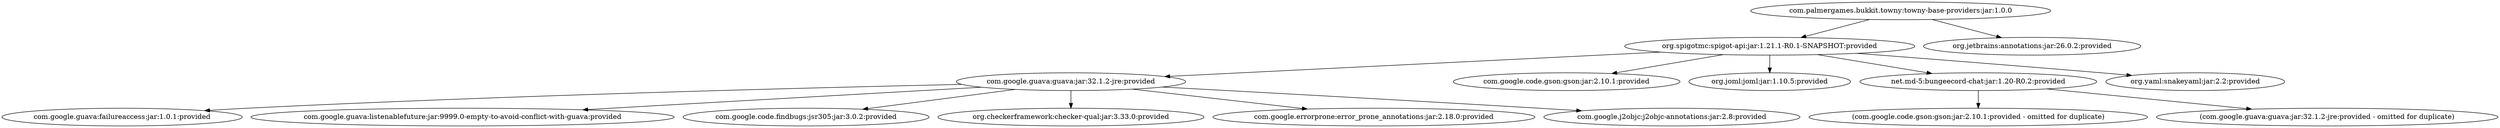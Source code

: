 digraph BaseProviders {
	"com.palmergames.bukkit.towny:towny-base-providers:jar:1.0.0" -> "org.spigotmc:spigot-api:jar:1.21.1-R0.1-SNAPSHOT:provided" ; 
	"com.palmergames.bukkit.towny:towny-base-providers:jar:1.0.0" -> "org.jetbrains:annotations:jar:26.0.2:provided" ; 
	"org.spigotmc:spigot-api:jar:1.21.1-R0.1-SNAPSHOT:provided" -> "com.google.guava:guava:jar:32.1.2-jre:provided" ; 
	"org.spigotmc:spigot-api:jar:1.21.1-R0.1-SNAPSHOT:provided" -> "com.google.code.gson:gson:jar:2.10.1:provided" ; 
	"org.spigotmc:spigot-api:jar:1.21.1-R0.1-SNAPSHOT:provided" -> "org.joml:joml:jar:1.10.5:provided" ; 
	"org.spigotmc:spigot-api:jar:1.21.1-R0.1-SNAPSHOT:provided" -> "net.md-5:bungeecord-chat:jar:1.20-R0.2:provided" ; 
	"org.spigotmc:spigot-api:jar:1.21.1-R0.1-SNAPSHOT:provided" -> "org.yaml:snakeyaml:jar:2.2:provided" ; 
	"com.google.guava:guava:jar:32.1.2-jre:provided" -> "com.google.guava:failureaccess:jar:1.0.1:provided" ; 
	"com.google.guava:guava:jar:32.1.2-jre:provided" -> "com.google.guava:listenablefuture:jar:9999.0-empty-to-avoid-conflict-with-guava:provided" ; 
	"com.google.guava:guava:jar:32.1.2-jre:provided" -> "com.google.code.findbugs:jsr305:jar:3.0.2:provided" ; 
	"com.google.guava:guava:jar:32.1.2-jre:provided" -> "org.checkerframework:checker-qual:jar:3.33.0:provided" ; 
	"com.google.guava:guava:jar:32.1.2-jre:provided" -> "com.google.errorprone:error_prone_annotations:jar:2.18.0:provided" ; 
	"com.google.guava:guava:jar:32.1.2-jre:provided" -> "com.google.j2objc:j2objc-annotations:jar:2.8:provided" ; 
	"net.md-5:bungeecord-chat:jar:1.20-R0.2:provided" -> "(com.google.code.gson:gson:jar:2.10.1:provided - omitted for duplicate)" ; 
	"net.md-5:bungeecord-chat:jar:1.20-R0.2:provided" -> "(com.google.guava:guava:jar:32.1.2-jre:provided - omitted for duplicate)" ; 
}
digraph FoliaProvider {
	"com.palmergames.bukkit.towny:towny-folia-provider:jar:1.0.0" -> "dev.folia:folia-api:jar:1.20.1-R0.1-SNAPSHOT:provided" ; 
	"com.palmergames.bukkit.towny:towny-folia-provider:jar:1.0.0" -> "com.palmergames.bukkit.towny:towny-base-providers:jar:1.0.0:compile" ; 
	"dev.folia:folia-api:jar:1.20.1-R0.1-SNAPSHOT:provided" -> "com.google.guava:guava:jar:31.1-jre:provided" ; 
	"dev.folia:folia-api:jar:1.20.1-R0.1-SNAPSHOT:provided" -> "com.google.code.gson:gson:jar:2.10:provided" ; 
	"dev.folia:folia-api:jar:1.20.1-R0.1-SNAPSHOT:provided" -> "net.md-5:bungeecord-chat:jar:1.20-R0.1-deprecated+build.14:provided" ; 
	"dev.folia:folia-api:jar:1.20.1-R0.1-SNAPSHOT:provided" -> "org.yaml:snakeyaml:jar:2.0:provided" ; 
	"dev.folia:folia-api:jar:1.20.1-R0.1-SNAPSHOT:provided" -> "org.joml:joml:jar:1.10.5:provided" ; 
	"dev.folia:folia-api:jar:1.20.1-R0.1-SNAPSHOT:provided" -> "com.googlecode.json-simple:json-simple:jar:1.1.1:provided" ; 
	"dev.folia:folia-api:jar:1.20.1-R0.1-SNAPSHOT:provided" -> "it.unimi.dsi:fastutil:jar:8.5.6:provided" ; 
	"dev.folia:folia-api:jar:1.20.1-R0.1-SNAPSHOT:provided" -> "org.apache.logging.log4j:log4j-api:jar:2.17.1:provided" ; 
	"dev.folia:folia-api:jar:1.20.1-R0.1-SNAPSHOT:provided" -> "org.slf4j:slf4j-api:jar:1.8.0-beta4:provided" ; 
	"dev.folia:folia-api:jar:1.20.1-R0.1-SNAPSHOT:provided" -> "org.apache.maven:maven-resolver-provider:jar:3.8.5:provided" ; 
	"dev.folia:folia-api:jar:1.20.1-R0.1-SNAPSHOT:provided" -> "net.kyori:adventure-api:jar:4.14.0:provided" ; 
	"dev.folia:folia-api:jar:1.20.1-R0.1-SNAPSHOT:provided" -> "net.kyori:adventure-text-minimessage:jar:4.14.0:provided" ; 
	"dev.folia:folia-api:jar:1.20.1-R0.1-SNAPSHOT:provided" -> "net.kyori:adventure-text-serializer-gson:jar:4.14.0:provided" ; 
	"dev.folia:folia-api:jar:1.20.1-R0.1-SNAPSHOT:provided" -> "net.kyori:adventure-text-serializer-legacy:jar:4.14.0:provided" ; 
	"dev.folia:folia-api:jar:1.20.1-R0.1-SNAPSHOT:provided" -> "net.kyori:adventure-text-serializer-plain:jar:4.14.0:provided" ; 
	"dev.folia:folia-api:jar:1.20.1-R0.1-SNAPSHOT:provided" -> "net.kyori:adventure-text-logger-slf4j:jar:4.14.0:provided" ; 
	"dev.folia:folia-api:jar:1.20.1-R0.1-SNAPSHOT:provided" -> "org.checkerframework:checker-qual:jar:3.21.0:provided" ; 
	"dev.folia:folia-api:jar:1.20.1-R0.1-SNAPSHOT:provided" -> "org.ow2.asm:asm:jar:9.4:provided" ; 
	"dev.folia:folia-api:jar:1.20.1-R0.1-SNAPSHOT:provided" -> "org.ow2.asm:asm-commons:jar:9.4:provided" ; 
	"com.google.guava:guava:jar:31.1-jre:provided" -> "com.google.guava:failureaccess:jar:1.0.1:provided" ; 
	"com.google.guava:guava:jar:31.1-jre:provided" -> "com.google.guava:listenablefuture:jar:9999.0-empty-to-avoid-conflict-with-guava:provided" ; 
	"com.google.guava:guava:jar:31.1-jre:provided" -> "com.google.code.findbugs:jsr305:jar:3.0.2:provided" ; 
	"com.google.guava:guava:jar:31.1-jre:provided" -> "(org.checkerframework:checker-qual:jar:3.12.0:provided - omitted for conflict with 3.21.0)" ; 
	"com.google.guava:guava:jar:31.1-jre:provided" -> "com.google.errorprone:error_prone_annotations:jar:2.11.0:provided" ; 
	"com.google.guava:guava:jar:31.1-jre:provided" -> "com.google.j2objc:j2objc-annotations:jar:1.3:provided" ; 
	"net.md-5:bungeecord-chat:jar:1.20-R0.1-deprecated+build.14:provided" -> "(com.google.code.gson:gson:jar:2.8.8:provided - omitted for conflict with 2.10)" ; 
	"net.md-5:bungeecord-chat:jar:1.20-R0.1-deprecated+build.14:provided" -> "(com.google.guava:guava:jar:21.0:provided - omitted for conflict with 31.1-jre)" ; 
	"org.apache.maven:maven-resolver-provider:jar:3.8.5:provided" -> "org.apache.maven:maven-model:jar:3.8.5:provided" ; 
	"org.apache.maven:maven-resolver-provider:jar:3.8.5:provided" -> "org.apache.maven:maven-model-builder:jar:3.8.5:provided" ; 
	"org.apache.maven:maven-resolver-provider:jar:3.8.5:provided" -> "org.apache.maven:maven-repository-metadata:jar:3.8.5:provided" ; 
	"org.apache.maven:maven-resolver-provider:jar:3.8.5:provided" -> "org.apache.maven.resolver:maven-resolver-api:jar:1.6.3:provided" ; 
	"org.apache.maven:maven-resolver-provider:jar:3.8.5:provided" -> "org.apache.maven.resolver:maven-resolver-spi:jar:1.6.3:provided" ; 
	"org.apache.maven:maven-resolver-provider:jar:3.8.5:provided" -> "org.apache.maven.resolver:maven-resolver-util:jar:1.6.3:provided" ; 
	"org.apache.maven:maven-resolver-provider:jar:3.8.5:provided" -> "org.apache.maven.resolver:maven-resolver-impl:jar:1.6.3:provided" ; 
	"org.apache.maven:maven-resolver-provider:jar:3.8.5:provided" -> "org.codehaus.plexus:plexus-utils:jar:3.3.0:provided" ; 
	"org.apache.maven:maven-resolver-provider:jar:3.8.5:provided" -> "javax.inject:javax.inject:jar:1:provided" ; 
	"org.apache.maven:maven-model:jar:3.8.5:provided" -> "(org.codehaus.plexus:plexus-utils:jar:3.3.0:provided - omitted for duplicate)" ; 
	"org.apache.maven:maven-model-builder:jar:3.8.5:provided" -> "(org.codehaus.plexus:plexus-utils:jar:3.3.0:provided - omitted for duplicate)" ; 
	"org.apache.maven:maven-model-builder:jar:3.8.5:provided" -> "org.codehaus.plexus:plexus-interpolation:jar:1.26:provided" ; 
	"org.apache.maven:maven-model-builder:jar:3.8.5:provided" -> "(javax.inject:javax.inject:jar:1:provided - omitted for duplicate)" ; 
	"org.apache.maven:maven-model-builder:jar:3.8.5:provided" -> "(org.apache.maven:maven-model:jar:3.8.5:provided - omitted for duplicate)" ; 
	"org.apache.maven:maven-model-builder:jar:3.8.5:provided" -> "org.apache.maven:maven-artifact:jar:3.8.5:provided" ; 
	"org.apache.maven:maven-model-builder:jar:3.8.5:provided" -> "org.apache.maven:maven-builder-support:jar:3.8.5:provided" ; 
	"org.apache.maven:maven-model-builder:jar:3.8.5:provided" -> "org.eclipse.sisu:org.eclipse.sisu.inject:jar:0.3.5:provided" ; 
	"org.apache.maven:maven-artifact:jar:3.8.5:provided" -> "(org.codehaus.plexus:plexus-utils:jar:3.3.0:provided - omitted for duplicate)" ; 
	"org.apache.maven:maven-artifact:jar:3.8.5:provided" -> "(org.apache.commons:commons-lang3:jar:3.8.1:provided - omitted for duplicate)" ; 
	"org.apache.maven:maven-repository-metadata:jar:3.8.5:provided" -> "(org.codehaus.plexus:plexus-utils:jar:3.3.0:provided - omitted for duplicate)" ; 
	"org.apache.maven.resolver:maven-resolver-spi:jar:1.6.3:provided" -> "(org.apache.maven.resolver:maven-resolver-api:jar:1.6.3:provided - omitted for duplicate)" ; 
	"org.apache.maven.resolver:maven-resolver-util:jar:1.6.3:provided" -> "(org.apache.maven.resolver:maven-resolver-api:jar:1.6.3:provided - omitted for duplicate)" ; 
	"org.apache.maven.resolver:maven-resolver-impl:jar:1.6.3:provided" -> "(org.apache.maven.resolver:maven-resolver-api:jar:1.6.3:provided - omitted for duplicate)" ; 
	"org.apache.maven.resolver:maven-resolver-impl:jar:1.6.3:provided" -> "(org.apache.maven.resolver:maven-resolver-spi:jar:1.6.3:provided - omitted for duplicate)" ; 
	"org.apache.maven.resolver:maven-resolver-impl:jar:1.6.3:provided" -> "(org.apache.maven.resolver:maven-resolver-util:jar:1.6.3:provided - omitted for duplicate)" ; 
	"org.apache.maven.resolver:maven-resolver-impl:jar:1.6.3:provided" -> "org.apache.commons:commons-lang3:jar:3.8.1:provided" ; 
	"org.apache.maven.resolver:maven-resolver-impl:jar:1.6.3:provided" -> "(org.slf4j:slf4j-api:jar:1.7.30:provided - omitted for conflict with 1.8.0-beta4)" ; 
	"net.kyori:adventure-api:jar:4.14.0:provided" -> "net.kyori:adventure-key:jar:4.14.0:provided" ; 
	"net.kyori:adventure-api:jar:4.14.0:provided" -> "net.kyori:examination-api:jar:1.3.0:provided" ; 
	"net.kyori:adventure-api:jar:4.14.0:provided" -> "net.kyori:examination-string:jar:1.3.0:provided" ; 
	"net.kyori:adventure-api:jar:4.14.0:provided" -> "org.jetbrains:annotations:jar:26.0.2:provided (version managed from 24.0.1; scope managed from compile)" ; 
	"net.kyori:adventure-key:jar:4.14.0:provided" -> "(net.kyori:examination-api:jar:1.3.0:provided - omitted for duplicate)" ; 
	"net.kyori:adventure-key:jar:4.14.0:provided" -> "(net.kyori:examination-string:jar:1.3.0:provided - omitted for duplicate)" ; 
	"net.kyori:adventure-key:jar:4.14.0:provided" -> "(org.jetbrains:annotations:jar:26.0.2:provided - version managed from 24.0.1; scope managed from compile; omitted for duplicate)" ; 
	"net.kyori:examination-api:jar:1.3.0:provided" -> "(org.jetbrains:annotations:jar:26.0.2:provided - version managed from 22.0.0; scope managed from compile; omitted for duplicate)" ; 
	"net.kyori:examination-string:jar:1.3.0:provided" -> "(net.kyori:examination-api:jar:1.3.0:provided - omitted for duplicate)" ; 
	"net.kyori:adventure-text-minimessage:jar:4.14.0:provided" -> "(net.kyori:adventure-api:jar:4.14.0:provided - omitted for duplicate)" ; 
	"net.kyori:adventure-text-serializer-gson:jar:4.14.0:provided" -> "net.kyori:adventure-text-serializer-json:jar:4.14.0:provided" ; 
	"net.kyori:adventure-text-serializer-gson:jar:4.14.0:provided" -> "(com.google.code.gson:gson:jar:2.8.0:provided - omitted for conflict with 2.10)" ; 
	"net.kyori:adventure-text-serializer-json:jar:4.14.0:provided" -> "(net.kyori:adventure-api:jar:4.14.0:provided - omitted for duplicate)" ; 
	"net.kyori:adventure-text-serializer-legacy:jar:4.14.0:provided" -> "(net.kyori:adventure-api:jar:4.14.0:provided - omitted for duplicate)" ; 
	"net.kyori:adventure-text-serializer-plain:jar:4.14.0:provided" -> "(net.kyori:adventure-api:jar:4.14.0:provided - omitted for duplicate)" ; 
	"net.kyori:adventure-text-logger-slf4j:jar:4.14.0:provided" -> "(net.kyori:adventure-api:jar:4.14.0:provided - omitted for duplicate)" ; 
	"net.kyori:adventure-text-logger-slf4j:jar:4.14.0:provided" -> "(org.slf4j:slf4j-api:jar:1.7.36:provided - omitted for conflict with 1.8.0-beta4)" ; 
	"org.ow2.asm:asm-commons:jar:9.4:provided" -> "(org.ow2.asm:asm:jar:9.4:provided - omitted for duplicate)" ; 
	"org.ow2.asm:asm-commons:jar:9.4:provided" -> "org.ow2.asm:asm-tree:jar:9.4:provided" ; 
	"org.ow2.asm:asm-tree:jar:9.4:provided" -> "(org.ow2.asm:asm:jar:9.4:provided - omitted for duplicate)" ; 
}
digraph PaperProvider {
	"com.palmergames.bukkit.towny:towny-paper-provider:jar:1.0.0" -> "io.papermc.paper:paper-api:jar:1.21.1-R0.1-SNAPSHOT:provided" ; 
	"com.palmergames.bukkit.towny:towny-paper-provider:jar:1.0.0" -> "com.palmergames.bukkit.towny:towny-folia-provider:jar:1.0.0:compile" ; 
	"io.papermc.paper:paper-api:jar:1.21.1-R0.1-SNAPSHOT:provided" -> "com.mojang:brigadier:jar:1.2.9:provided" ; 
	"io.papermc.paper:paper-api:jar:1.21.1-R0.1-SNAPSHOT:provided" -> "com.google.guava:guava:jar:32.1.2-jre:provided" ; 
	"io.papermc.paper:paper-api:jar:1.21.1-R0.1-SNAPSHOT:provided" -> "com.google.code.gson:gson:jar:2.10.1:provided" ; 
	"io.papermc.paper:paper-api:jar:1.21.1-R0.1-SNAPSHOT:provided" -> "net.md-5:bungeecord-chat:jar:1.20-R0.2-deprecated+build.18:provided" ; 
	"io.papermc.paper:paper-api:jar:1.21.1-R0.1-SNAPSHOT:provided" -> "org.yaml:snakeyaml:jar:2.2:provided" ; 
	"io.papermc.paper:paper-api:jar:1.21.1-R0.1-SNAPSHOT:provided" -> "org.joml:joml:jar:1.10.5:provided" ; 
	"io.papermc.paper:paper-api:jar:1.21.1-R0.1-SNAPSHOT:provided" -> "com.googlecode.json-simple:json-simple:jar:1.1.1:provided" ; 
	"io.papermc.paper:paper-api:jar:1.21.1-R0.1-SNAPSHOT:provided" -> "it.unimi.dsi:fastutil:jar:8.5.6:provided" ; 
	"io.papermc.paper:paper-api:jar:1.21.1-R0.1-SNAPSHOT:provided" -> "org.apache.logging.log4j:log4j-api:jar:2.17.1:provided" ; 
	"io.papermc.paper:paper-api:jar:1.21.1-R0.1-SNAPSHOT:provided" -> "org.slf4j:slf4j-api:jar:2.0.9:provided" ; 
	"io.papermc.paper:paper-api:jar:1.21.1-R0.1-SNAPSHOT:provided" -> "org.apache.maven:maven-resolver-provider:jar:3.9.6:provided" ; 
	"io.papermc.paper:paper-api:jar:1.21.1-R0.1-SNAPSHOT:provided" -> "org.jspecify:jspecify:jar:1.0.0:provided" ; 
	"io.papermc.paper:paper-api:jar:1.21.1-R0.1-SNAPSHOT:provided" -> "net.kyori:adventure-api:jar:4.17.0:provided" ; 
	"io.papermc.paper:paper-api:jar:1.21.1-R0.1-SNAPSHOT:provided" -> "net.kyori:adventure-text-minimessage:jar:4.17.0:provided" ; 
	"io.papermc.paper:paper-api:jar:1.21.1-R0.1-SNAPSHOT:provided" -> "net.kyori:adventure-text-serializer-gson:jar:4.17.0:provided" ; 
	"io.papermc.paper:paper-api:jar:1.21.1-R0.1-SNAPSHOT:provided" -> "net.kyori:adventure-text-serializer-legacy:jar:4.17.0:provided" ; 
	"io.papermc.paper:paper-api:jar:1.21.1-R0.1-SNAPSHOT:provided" -> "net.kyori:adventure-text-serializer-plain:jar:4.17.0:provided" ; 
	"io.papermc.paper:paper-api:jar:1.21.1-R0.1-SNAPSHOT:provided" -> "net.kyori:adventure-text-logger-slf4j:jar:4.17.0:provided" ; 
	"io.papermc.paper:paper-api:jar:1.21.1-R0.1-SNAPSHOT:provided" -> "org.checkerframework:checker-qual:jar:3.33.0:provided" ; 
	"io.papermc.paper:paper-api:jar:1.21.1-R0.1-SNAPSHOT:provided" -> "org.ow2.asm:asm:jar:9.7.1:provided" ; 
	"io.papermc.paper:paper-api:jar:1.21.1-R0.1-SNAPSHOT:provided" -> "org.ow2.asm:asm-commons:jar:9.7.1:provided" ; 
	"com.google.guava:guava:jar:32.1.2-jre:provided" -> "com.google.guava:failureaccess:jar:1.0.1:provided" ; 
	"com.google.guava:guava:jar:32.1.2-jre:provided" -> "com.google.guava:listenablefuture:jar:9999.0-empty-to-avoid-conflict-with-guava:provided" ; 
	"com.google.guava:guava:jar:32.1.2-jre:provided" -> "com.google.code.findbugs:jsr305:jar:3.0.2:provided" ; 
	"com.google.guava:guava:jar:32.1.2-jre:provided" -> "(org.checkerframework:checker-qual:jar:3.33.0:provided - omitted for duplicate)" ; 
	"com.google.guava:guava:jar:32.1.2-jre:provided" -> "com.google.errorprone:error_prone_annotations:jar:2.18.0:provided" ; 
	"com.google.guava:guava:jar:32.1.2-jre:provided" -> "com.google.j2objc:j2objc-annotations:jar:2.8:provided" ; 
	"net.md-5:bungeecord-chat:jar:1.20-R0.2-deprecated+build.18:provided" -> "(com.google.code.gson:gson:jar:2.8.8:provided - omitted for conflict with 2.10.1)" ; 
	"org.apache.maven:maven-resolver-provider:jar:3.9.6:provided" -> "org.apache.maven:maven-model:jar:3.9.6:provided" ; 
	"org.apache.maven:maven-resolver-provider:jar:3.9.6:provided" -> "org.apache.maven:maven-model-builder:jar:3.9.6:provided" ; 
	"org.apache.maven:maven-resolver-provider:jar:3.9.6:provided" -> "org.apache.maven:maven-repository-metadata:jar:3.9.6:provided" ; 
	"org.apache.maven:maven-resolver-provider:jar:3.9.6:provided" -> "org.apache.maven.resolver:maven-resolver-api:jar:1.9.18:provided" ; 
	"org.apache.maven:maven-resolver-provider:jar:3.9.6:provided" -> "org.apache.maven.resolver:maven-resolver-spi:jar:1.9.18:provided" ; 
	"org.apache.maven:maven-resolver-provider:jar:3.9.6:provided" -> "org.apache.maven.resolver:maven-resolver-util:jar:1.9.18:provided" ; 
	"org.apache.maven:maven-resolver-provider:jar:3.9.6:provided" -> "org.apache.maven.resolver:maven-resolver-impl:jar:1.9.18:provided" ; 
	"org.apache.maven:maven-resolver-provider:jar:3.9.6:provided" -> "org.codehaus.plexus:plexus-utils:jar:3.5.1:provided" ; 
	"org.apache.maven:maven-resolver-provider:jar:3.9.6:provided" -> "javax.inject:javax.inject:jar:1:provided" ; 
	"org.apache.maven:maven-model:jar:3.9.6:provided" -> "(org.codehaus.plexus:plexus-utils:jar:3.5.1:provided - omitted for duplicate)" ; 
	"org.apache.maven:maven-model-builder:jar:3.9.6:provided" -> "(org.codehaus.plexus:plexus-utils:jar:3.5.1:provided - omitted for duplicate)" ; 
	"org.apache.maven:maven-model-builder:jar:3.9.6:provided" -> "org.codehaus.plexus:plexus-interpolation:jar:1.26:provided" ; 
	"org.apache.maven:maven-model-builder:jar:3.9.6:provided" -> "(javax.inject:javax.inject:jar:1:provided - omitted for duplicate)" ; 
	"org.apache.maven:maven-model-builder:jar:3.9.6:provided" -> "(org.apache.maven:maven-model:jar:3.9.6:provided - omitted for duplicate)" ; 
	"org.apache.maven:maven-model-builder:jar:3.9.6:provided" -> "org.apache.maven:maven-artifact:jar:3.9.6:provided" ; 
	"org.apache.maven:maven-model-builder:jar:3.9.6:provided" -> "org.apache.maven:maven-builder-support:jar:3.9.6:provided" ; 
	"org.apache.maven:maven-model-builder:jar:3.9.6:provided" -> "org.eclipse.sisu:org.eclipse.sisu.inject:jar:0.9.0.M2:provided" ; 
	"org.apache.maven:maven-artifact:jar:3.9.6:provided" -> "(org.codehaus.plexus:plexus-utils:jar:3.5.1:provided - omitted for duplicate)" ; 
	"org.apache.maven:maven-artifact:jar:3.9.6:provided" -> "org.apache.commons:commons-lang3:jar:3.12.0:provided" ; 
	"org.apache.maven:maven-repository-metadata:jar:3.9.6:provided" -> "(org.codehaus.plexus:plexus-utils:jar:3.5.1:provided - omitted for duplicate)" ; 
	"org.apache.maven.resolver:maven-resolver-spi:jar:1.9.18:provided" -> "(org.apache.maven.resolver:maven-resolver-api:jar:1.9.18:provided - omitted for duplicate)" ; 
	"org.apache.maven.resolver:maven-resolver-util:jar:1.9.18:provided" -> "(org.apache.maven.resolver:maven-resolver-api:jar:1.9.18:provided - omitted for duplicate)" ; 
	"org.apache.maven.resolver:maven-resolver-impl:jar:1.9.18:provided" -> "(org.apache.maven.resolver:maven-resolver-api:jar:1.9.18:provided - omitted for duplicate)" ; 
	"org.apache.maven.resolver:maven-resolver-impl:jar:1.9.18:provided" -> "(org.apache.maven.resolver:maven-resolver-spi:jar:1.9.18:provided - omitted for duplicate)" ; 
	"org.apache.maven.resolver:maven-resolver-impl:jar:1.9.18:provided" -> "org.apache.maven.resolver:maven-resolver-named-locks:jar:1.9.18:provided" ; 
	"org.apache.maven.resolver:maven-resolver-impl:jar:1.9.18:provided" -> "(org.apache.maven.resolver:maven-resolver-util:jar:1.9.18:provided - omitted for duplicate)" ; 
	"org.apache.maven.resolver:maven-resolver-impl:jar:1.9.18:provided" -> "(org.slf4j:slf4j-api:jar:1.7.36:provided - omitted for conflict with 2.0.9)" ; 
	"org.apache.maven.resolver:maven-resolver-named-locks:jar:1.9.18:provided" -> "(org.slf4j:slf4j-api:jar:1.7.36:provided - omitted for conflict with 2.0.9)" ; 
	"net.kyori:adventure-api:jar:4.17.0:provided" -> "net.kyori:adventure-key:jar:4.17.0:provided" ; 
	"net.kyori:adventure-api:jar:4.17.0:provided" -> "net.kyori:examination-api:jar:1.3.0:provided" ; 
	"net.kyori:adventure-api:jar:4.17.0:provided" -> "net.kyori:examination-string:jar:1.3.0:provided" ; 
	"net.kyori:adventure-api:jar:4.17.0:provided" -> "org.jetbrains:annotations:jar:26.0.2:provided (version managed from 24.1.0; scope managed from compile)" ; 
	"net.kyori:adventure-key:jar:4.17.0:provided" -> "(net.kyori:examination-api:jar:1.3.0:provided - omitted for duplicate)" ; 
	"net.kyori:adventure-key:jar:4.17.0:provided" -> "(net.kyori:examination-string:jar:1.3.0:provided - omitted for duplicate)" ; 
	"net.kyori:adventure-key:jar:4.17.0:provided" -> "(org.jetbrains:annotations:jar:26.0.2:provided - version managed from 24.1.0; scope managed from compile; omitted for duplicate)" ; 
	"net.kyori:examination-api:jar:1.3.0:provided" -> "(org.jetbrains:annotations:jar:26.0.2:provided - version managed from 22.0.0; scope managed from compile; omitted for duplicate)" ; 
	"net.kyori:examination-string:jar:1.3.0:provided" -> "(net.kyori:examination-api:jar:1.3.0:provided - omitted for duplicate)" ; 
	"net.kyori:adventure-text-minimessage:jar:4.17.0:provided" -> "(net.kyori:adventure-api:jar:4.17.0:provided - omitted for duplicate)" ; 
	"net.kyori:adventure-text-serializer-gson:jar:4.17.0:provided" -> "net.kyori:adventure-text-serializer-json:jar:4.17.0:provided" ; 
	"net.kyori:adventure-text-serializer-gson:jar:4.17.0:provided" -> "(com.google.code.gson:gson:jar:2.8.0:provided - omitted for conflict with 2.10.1)" ; 
	"net.kyori:adventure-text-serializer-gson:jar:4.17.0:provided" -> "com.google.auto.service:auto-service-annotations:jar:1.1.1:provided" ; 
	"net.kyori:adventure-text-serializer-json:jar:4.17.0:provided" -> "(net.kyori:adventure-api:jar:4.17.0:provided - omitted for duplicate)" ; 
	"net.kyori:adventure-text-serializer-json:jar:4.17.0:provided" -> "net.kyori:option:jar:1.0.0:provided" ; 
	"net.kyori:option:jar:1.0.0:provided" -> "(org.jetbrains:annotations:jar:26.0.2:provided - version managed from 24.1.0; scope managed from compile; omitted for duplicate)" ; 
	"net.kyori:adventure-text-serializer-legacy:jar:4.17.0:provided" -> "(net.kyori:adventure-api:jar:4.17.0:provided - omitted for duplicate)" ; 
	"net.kyori:adventure-text-serializer-plain:jar:4.17.0:provided" -> "(net.kyori:adventure-api:jar:4.17.0:provided - omitted for duplicate)" ; 
	"net.kyori:adventure-text-logger-slf4j:jar:4.17.0:provided" -> "(net.kyori:adventure-api:jar:4.17.0:provided - omitted for duplicate)" ; 
	"net.kyori:adventure-text-logger-slf4j:jar:4.17.0:provided" -> "(org.slf4j:slf4j-api:jar:1.7.36:provided - omitted for conflict with 2.0.9)" ; 
	"org.ow2.asm:asm-commons:jar:9.7.1:provided" -> "(org.ow2.asm:asm:jar:9.7.1:provided - omitted for duplicate)" ; 
	"org.ow2.asm:asm-commons:jar:9.7.1:provided" -> "org.ow2.asm:asm-tree:jar:9.7.1:provided" ; 
	"org.ow2.asm:asm-tree:jar:9.7.1:provided" -> "(org.ow2.asm:asm:jar:9.7.1:provided - omitted for duplicate)" ; 
}
digraph Towny {
	"com.palmergames.bukkit.towny:towny:jar:0.101.1.13" -> "io.papermc.paper:paper-api:jar:1.21.1-R0.1-SNAPSHOT:test" ; 
	"com.palmergames.bukkit.towny:towny:jar:0.101.1.13" -> "org.spigotmc:spigot-api:jar:1.21.3-R0.1-SNAPSHOT:provided" ; 
	"com.palmergames.bukkit.towny:towny:jar:0.101.1.13" -> "io.papermc:paperlib:jar:1.0.8:compile" ; 
	"com.palmergames.bukkit.towny:towny:jar:0.101.1.13" -> "com.zaxxer:HikariCP:jar:6.2.1:compile" ; 
	"com.palmergames.bukkit.towny:towny:jar:0.101.1.13" -> "net.tnemc:Reserve:jar:0.1.5.4:provided" ; 
	"com.palmergames.bukkit.towny:towny:jar:0.101.1.13" -> "net.tnemc:TheNewChat:jar:1.5.1.0:provided" ; 
	"com.palmergames.bukkit.towny:towny:jar:0.101.1.13" -> "com.github.MilkBowl:VaultAPI:jar:1.7.1:provided" ; 
	"com.palmergames.bukkit.towny:towny:jar:0.101.1.13" -> "net.milkbowl.vault:VaultUnlockedAPI:jar:2.9:provided" ; 
	"com.palmergames.bukkit.towny:towny:jar:0.101.1.13" -> "com.github.ElgarL:groupmanager:jar:3.2:provided" ; 
	"com.palmergames.bukkit.towny:towny:jar:0.101.1.13" -> "org.apache.logging.log4j:log4j-core:jar:2.24.3:provided" ; 
	"com.palmergames.bukkit.towny:towny:jar:0.101.1.13" -> "me.clip:placeholderapi:jar:2.11.6:provided" ; 
	"com.palmergames.bukkit.towny:towny:jar:0.101.1.13" -> "org.apache.commons:commons-compress:jar:1.26.2:compile" ; 
	"com.palmergames.bukkit.towny:towny:jar:0.101.1.13" -> "org.jetbrains:annotations:jar:26.0.2:provided" ; 
	"com.palmergames.bukkit.towny:towny:jar:0.101.1.13" -> "net.kyori:adventure-platform-bukkit:jar:4.3.4:compile" ; 
	"com.palmergames.bukkit.towny:towny:jar:0.101.1.13" -> "net.kyori:adventure-text-serializer-plain:jar:4.19.0:compile" ; 
	"com.palmergames.bukkit.towny:towny:jar:0.101.1.13" -> "net.kyori:adventure-text-minimessage:jar:4.19.0:compile" ; 
	"com.palmergames.bukkit.towny:towny:jar:0.101.1.13" -> "org.bstats:bstats-bukkit:jar:3.1.0:compile" ; 
	"com.palmergames.bukkit.towny:towny:jar:0.101.1.13" -> "net.luckperms:api:jar:5.4:provided" ; 
	"com.palmergames.bukkit.towny:towny:jar:0.101.1.13" -> "solar.squares:pixel-width-core:jar:1.1.0:compile" ; 
	"com.palmergames.bukkit.towny:towny:jar:0.101.1.13" -> "com.palmergames.bukkit.towny:towny-folia-provider:jar:1.0.0:compile" ; 
	"com.palmergames.bukkit.towny:towny:jar:0.101.1.13" -> "com.palmergames.bukkit.towny:towny-paper-provider:jar:1.0.0:compile" ; 
	"com.palmergames.bukkit.towny:towny:jar:0.101.1.13" -> "com.palmergames.bukkit.towny:towny-base-providers:jar:1.0.0:compile" ; 
	"com.palmergames.bukkit.towny:towny:jar:0.101.1.13" -> "org.junit.jupiter:junit-jupiter:jar:5.11.4:test" ; 
	"com.palmergames.bukkit.towny:towny:jar:0.101.1.13" -> "org.junit.jupiter:junit-jupiter-api:jar:5.11.4:test (scope not updated to test)" ; 
	"com.palmergames.bukkit.towny:towny:jar:0.101.1.13" -> "net.coreprotect:coreprotect:jar:22.4:provided" ; 
	"com.palmergames.bukkit.towny:towny:jar:0.101.1.13" -> "com.github.seeseemelk:MockBukkit-v1.21:jar:3.133.2:test" ; 
	"io.papermc.paper:paper-api:jar:1.21.1-R0.1-SNAPSHOT:test" -> "com.mojang:brigadier:jar:1.2.9:test" ; 
	"io.papermc.paper:paper-api:jar:1.21.1-R0.1-SNAPSHOT:test" -> "com.google.guava:guava:jar:32.1.2-jre:provided" ; 
	"io.papermc.paper:paper-api:jar:1.21.1-R0.1-SNAPSHOT:test" -> "com.google.code.gson:gson:jar:2.10.1:provided" ; 
	"io.papermc.paper:paper-api:jar:1.21.1-R0.1-SNAPSHOT:test" -> "net.md-5:bungeecord-chat:jar:1.20-R0.2-deprecated+build.18:provided" ; 
	"io.papermc.paper:paper-api:jar:1.21.1-R0.1-SNAPSHOT:test" -> "org.yaml:snakeyaml:jar:2.2:provided" ; 
	"io.papermc.paper:paper-api:jar:1.21.1-R0.1-SNAPSHOT:test" -> "org.joml:joml:jar:1.10.5:provided" ; 
	"io.papermc.paper:paper-api:jar:1.21.1-R0.1-SNAPSHOT:test" -> "com.googlecode.json-simple:json-simple:jar:1.1.1:test" ; 
	"io.papermc.paper:paper-api:jar:1.21.1-R0.1-SNAPSHOT:test" -> "it.unimi.dsi:fastutil:jar:8.5.6:test" ; 
	"io.papermc.paper:paper-api:jar:1.21.1-R0.1-SNAPSHOT:test" -> "org.apache.logging.log4j:log4j-api:jar:2.17.1:provided" ; 
	"io.papermc.paper:paper-api:jar:1.21.1-R0.1-SNAPSHOT:test" -> "org.slf4j:slf4j-api:jar:2.0.9:compile" ; 
	"io.papermc.paper:paper-api:jar:1.21.1-R0.1-SNAPSHOT:test" -> "org.apache.maven:maven-resolver-provider:jar:3.9.6:test" ; 
	"io.papermc.paper:paper-api:jar:1.21.1-R0.1-SNAPSHOT:test" -> "org.jspecify:jspecify:jar:1.0.0:test" ; 
	"io.papermc.paper:paper-api:jar:1.21.1-R0.1-SNAPSHOT:test" -> "(net.kyori:adventure-text-minimessage:jar:4.17.0:test - omitted for conflict with 4.19.0)" ; 
	"io.papermc.paper:paper-api:jar:1.21.1-R0.1-SNAPSHOT:test" -> "(net.kyori:adventure-text-serializer-plain:jar:4.17.0:test - omitted for conflict with 4.19.0)" ; 
	"io.papermc.paper:paper-api:jar:1.21.1-R0.1-SNAPSHOT:test" -> "net.kyori:adventure-text-logger-slf4j:jar:4.17.0:test" ; 
	"io.papermc.paper:paper-api:jar:1.21.1-R0.1-SNAPSHOT:test" -> "org.checkerframework:checker-qual:jar:3.33.0:provided" ; 
	"io.papermc.paper:paper-api:jar:1.21.1-R0.1-SNAPSHOT:test" -> "org.ow2.asm:asm:jar:9.7.1:test" ; 
	"io.papermc.paper:paper-api:jar:1.21.1-R0.1-SNAPSHOT:test" -> "org.ow2.asm:asm-commons:jar:9.7.1:test" ; 
	"com.google.guava:guava:jar:32.1.2-jre:provided" -> "com.google.guava:failureaccess:jar:1.0.1:provided" ; 
	"com.google.guava:guava:jar:32.1.2-jre:provided" -> "com.google.guava:listenablefuture:jar:9999.0-empty-to-avoid-conflict-with-guava:provided" ; 
	"com.google.guava:guava:jar:32.1.2-jre:provided" -> "com.google.code.findbugs:jsr305:jar:3.0.2:provided" ; 
	"com.google.guava:guava:jar:32.1.2-jre:provided" -> "(org.checkerframework:checker-qual:jar:3.33.0:provided - omitted for duplicate)" ; 
	"com.google.guava:guava:jar:32.1.2-jre:provided" -> "com.google.errorprone:error_prone_annotations:jar:2.18.0:provided" ; 
	"com.google.guava:guava:jar:32.1.2-jre:provided" -> "com.google.j2objc:j2objc-annotations:jar:2.8:provided" ; 
	"net.md-5:bungeecord-chat:jar:1.20-R0.2-deprecated+build.18:provided" -> "(com.google.code.gson:gson:jar:2.8.8:provided - omitted for conflict with 2.10.1)" ; 
	"org.apache.maven:maven-resolver-provider:jar:3.9.6:test" -> "org.apache.maven:maven-model:jar:3.9.6:test" ; 
	"org.apache.maven:maven-resolver-provider:jar:3.9.6:test" -> "org.apache.maven:maven-model-builder:jar:3.9.6:test" ; 
	"org.apache.maven:maven-resolver-provider:jar:3.9.6:test" -> "org.apache.maven:maven-repository-metadata:jar:3.9.6:test" ; 
	"org.apache.maven:maven-resolver-provider:jar:3.9.6:test" -> "org.apache.maven.resolver:maven-resolver-api:jar:1.9.18:test" ; 
	"org.apache.maven:maven-resolver-provider:jar:3.9.6:test" -> "org.apache.maven.resolver:maven-resolver-spi:jar:1.9.18:test" ; 
	"org.apache.maven:maven-resolver-provider:jar:3.9.6:test" -> "org.apache.maven.resolver:maven-resolver-util:jar:1.9.18:test" ; 
	"org.apache.maven:maven-resolver-provider:jar:3.9.6:test" -> "org.apache.maven.resolver:maven-resolver-impl:jar:1.9.18:test" ; 
	"org.apache.maven:maven-resolver-provider:jar:3.9.6:test" -> "org.codehaus.plexus:plexus-utils:jar:3.5.1:test" ; 
	"org.apache.maven:maven-resolver-provider:jar:3.9.6:test" -> "javax.inject:javax.inject:jar:1:test" ; 
	"org.apache.maven:maven-model:jar:3.9.6:test" -> "(org.codehaus.plexus:plexus-utils:jar:3.5.1:test - omitted for duplicate)" ; 
	"org.apache.maven:maven-model-builder:jar:3.9.6:test" -> "(org.codehaus.plexus:plexus-utils:jar:3.5.1:test - omitted for duplicate)" ; 
	"org.apache.maven:maven-model-builder:jar:3.9.6:test" -> "org.codehaus.plexus:plexus-interpolation:jar:1.26:test" ; 
	"org.apache.maven:maven-model-builder:jar:3.9.6:test" -> "(javax.inject:javax.inject:jar:1:test - omitted for duplicate)" ; 
	"org.apache.maven:maven-model-builder:jar:3.9.6:test" -> "(org.apache.maven:maven-model:jar:3.9.6:test - omitted for duplicate)" ; 
	"org.apache.maven:maven-model-builder:jar:3.9.6:test" -> "org.apache.maven:maven-artifact:jar:3.9.6:test" ; 
	"org.apache.maven:maven-model-builder:jar:3.9.6:test" -> "org.apache.maven:maven-builder-support:jar:3.9.6:test" ; 
	"org.apache.maven:maven-model-builder:jar:3.9.6:test" -> "org.eclipse.sisu:org.eclipse.sisu.inject:jar:0.9.0.M2:test" ; 
	"org.apache.maven:maven-artifact:jar:3.9.6:test" -> "(org.codehaus.plexus:plexus-utils:jar:3.5.1:test - omitted for duplicate)" ; 
	"org.apache.maven:maven-artifact:jar:3.9.6:test" -> "(org.apache.commons:commons-lang3:jar:3.12.0:test - omitted for conflict with 3.14.0)" ; 
	"org.apache.maven:maven-repository-metadata:jar:3.9.6:test" -> "(org.codehaus.plexus:plexus-utils:jar:3.5.1:test - omitted for duplicate)" ; 
	"org.apache.maven.resolver:maven-resolver-spi:jar:1.9.18:test" -> "(org.apache.maven.resolver:maven-resolver-api:jar:1.9.18:test - omitted for duplicate)" ; 
	"org.apache.maven.resolver:maven-resolver-util:jar:1.9.18:test" -> "(org.apache.maven.resolver:maven-resolver-api:jar:1.9.18:test - omitted for duplicate)" ; 
	"org.apache.maven.resolver:maven-resolver-impl:jar:1.9.18:test" -> "(org.apache.maven.resolver:maven-resolver-api:jar:1.9.18:test - omitted for duplicate)" ; 
	"org.apache.maven.resolver:maven-resolver-impl:jar:1.9.18:test" -> "(org.apache.maven.resolver:maven-resolver-spi:jar:1.9.18:test - omitted for duplicate)" ; 
	"org.apache.maven.resolver:maven-resolver-impl:jar:1.9.18:test" -> "org.apache.maven.resolver:maven-resolver-named-locks:jar:1.9.18:test" ; 
	"org.apache.maven.resolver:maven-resolver-impl:jar:1.9.18:test" -> "(org.apache.maven.resolver:maven-resolver-util:jar:1.9.18:test - omitted for duplicate)" ; 
	"org.apache.maven.resolver:maven-resolver-impl:jar:1.9.18:test" -> "(org.slf4j:slf4j-api:jar:1.7.36:test - omitted for conflict with 2.0.9)" ; 
	"org.apache.maven.resolver:maven-resolver-named-locks:jar:1.9.18:test" -> "(org.slf4j:slf4j-api:jar:1.7.36:test - omitted for conflict with 2.0.9)" ; 
	"net.kyori:adventure-text-logger-slf4j:jar:4.17.0:test" -> "(org.slf4j:slf4j-api:jar:1.7.36:test - omitted for conflict with 2.0.9)" ; 
	"org.ow2.asm:asm-commons:jar:9.7.1:test" -> "(org.ow2.asm:asm:jar:9.7.1:test - omitted for duplicate)" ; 
	"org.ow2.asm:asm-commons:jar:9.7.1:test" -> "org.ow2.asm:asm-tree:jar:9.7.1:test" ; 
	"org.ow2.asm:asm-tree:jar:9.7.1:test" -> "(org.ow2.asm:asm:jar:9.7.1:test - omitted for duplicate)" ; 
	"org.spigotmc:spigot-api:jar:1.21.3-R0.1-SNAPSHOT:provided" -> "(com.google.guava:guava:jar:32.1.2-jre:provided - omitted for duplicate)" ; 
	"org.spigotmc:spigot-api:jar:1.21.3-R0.1-SNAPSHOT:provided" -> "(com.google.code.gson:gson:jar:2.10.1:provided - omitted for duplicate)" ; 
	"org.spigotmc:spigot-api:jar:1.21.3-R0.1-SNAPSHOT:provided" -> "(org.joml:joml:jar:1.10.5:provided - omitted for duplicate)" ; 
	"org.spigotmc:spigot-api:jar:1.21.3-R0.1-SNAPSHOT:provided" -> "(net.md-5:bungeecord-chat:jar:1.20-R0.2:provided - omitted for conflict with 1.20-R0.2-deprecated+build.18)" ; 
	"org.spigotmc:spigot-api:jar:1.21.3-R0.1-SNAPSHOT:provided" -> "(org.yaml:snakeyaml:jar:2.2:provided - omitted for duplicate)" ; 
	"com.zaxxer:HikariCP:jar:6.2.1:compile" -> "(org.slf4j:slf4j-api:jar:1.7.36:compile - omitted for conflict with 2.0.9)" ; 
	"net.milkbowl.vault:VaultUnlockedAPI:jar:2.9:provided" -> "(org.jetbrains:annotations:jar:26.0.2:provided - version managed from 24.0.0; scope managed from compile; omitted for duplicate)" ; 
	"org.apache.logging.log4j:log4j-core:jar:2.24.3:provided" -> "(org.apache.logging.log4j:log4j-api:jar:2.24.3:provided - omitted for conflict with 2.17.1)" ; 
	"me.clip:placeholderapi:jar:2.11.6:provided" -> "(org.jetbrains:annotations:jar:26.0.2:provided - version managed from 23.0.0; scope managed from compile; omitted for duplicate)" ; 
	"me.clip:placeholderapi:jar:2.11.6:provided" -> "(org.bstats:bstats-bukkit:jar:3.0.1:provided - omitted for conflict with 3.1.0)" ; 
	"me.clip:placeholderapi:jar:2.11.6:provided" -> "(net.kyori:adventure-platform-bukkit:jar:4.3.2:provided - omitted for conflict with 4.3.4)" ; 
	"org.apache.commons:commons-compress:jar:1.26.2:compile" -> "commons-codec:commons-codec:jar:1.17.0:compile" ; 
	"org.apache.commons:commons-compress:jar:1.26.2:compile" -> "commons-io:commons-io:jar:2.16.1:compile" ; 
	"org.apache.commons:commons-compress:jar:1.26.2:compile" -> "org.apache.commons:commons-lang3:jar:3.14.0:compile" ; 
	"net.kyori:adventure-platform-bukkit:jar:4.3.4:compile" -> "net.kyori:adventure-platform-api:jar:4.3.4:compile (scope not updated to compile)" ; 
	"net.kyori:adventure-platform-bukkit:jar:4.3.4:compile" -> "net.kyori:adventure-text-serializer-bungeecord:jar:4.3.4:compile (scope not updated to compile)" ; 
	"net.kyori:adventure-platform-bukkit:jar:4.3.4:compile" -> "net.kyori:adventure-text-serializer-legacy:jar:4.13.1:compile (scope not updated to compile)" ; 
	"net.kyori:adventure-platform-bukkit:jar:4.3.4:compile" -> "net.kyori:adventure-nbt:jar:4.13.1:compile (scope not updated to compile)" ; 
	"net.kyori:adventure-platform-bukkit:jar:4.3.4:compile" -> "net.kyori:adventure-text-serializer-gson:jar:4.13.1:compile (scope not updated to compile)" ; 
	"net.kyori:adventure-platform-bukkit:jar:4.3.4:compile" -> "net.kyori:adventure-text-serializer-gson-legacy-impl:jar:4.13.1:runtime" ; 
	"net.kyori:adventure-platform-bukkit:jar:4.3.4:compile" -> "net.kyori:adventure-platform-facet:jar:4.3.4:runtime (scope not updated to runtime)" ; 
	"net.kyori:adventure-platform-bukkit:jar:4.3.4:compile" -> "net.kyori:adventure-platform-viaversion:jar:4.3.4:runtime" ; 
	"net.kyori:adventure-platform-api:jar:4.3.4:compile (scope not updated to compile)" -> "(net.kyori:adventure-api:jar:4.13.1:compile - omitted for conflict with 4.19.0)" ; 
	"net.kyori:adventure-text-serializer-bungeecord:jar:4.3.4:compile (scope not updated to compile)" -> "(net.kyori:adventure-api:jar:4.13.1:compile - omitted for conflict with 4.19.0)" ; 
	"net.kyori:adventure-text-serializer-bungeecord:jar:4.3.4:compile (scope not updated to compile)" -> "(net.kyori:adventure-text-serializer-legacy:jar:4.13.1:runtime - omitted for duplicate)" ; 
	"net.kyori:adventure-text-serializer-bungeecord:jar:4.3.4:compile (scope not updated to compile)" -> "(net.kyori:adventure-text-serializer-gson:jar:4.13.1:runtime - omitted for duplicate)" ; 
	"net.kyori:adventure-text-serializer-legacy:jar:4.13.1:compile (scope not updated to compile)" -> "(net.kyori:adventure-api:jar:4.13.1:compile - omitted for conflict with 4.19.0)" ; 
	"net.kyori:adventure-nbt:jar:4.13.1:compile (scope not updated to compile)" -> "net.kyori:examination-api:jar:1.3.0:compile" ; 
	"net.kyori:adventure-nbt:jar:4.13.1:compile (scope not updated to compile)" -> "net.kyori:examination-string:jar:1.3.0:compile" ; 
	"net.kyori:adventure-nbt:jar:4.13.1:compile (scope not updated to compile)" -> "(org.jetbrains:annotations:jar:26.0.2:provided - version managed from 24.0.1; scope managed from compile; omitted for duplicate)" ; 
	"net.kyori:examination-api:jar:1.3.0:compile" -> "(org.jetbrains:annotations:jar:26.0.2:provided - version managed from 22.0.0; scope managed from compile; omitted for duplicate)" ; 
	"net.kyori:examination-string:jar:1.3.0:compile" -> "(net.kyori:examination-api:jar:1.3.0:compile - omitted for duplicate)" ; 
	"net.kyori:adventure-text-serializer-gson:jar:4.13.1:compile (scope not updated to compile)" -> "(net.kyori:adventure-api:jar:4.13.1:compile - omitted for conflict with 4.19.0)" ; 
	"net.kyori:adventure-text-serializer-gson-legacy-impl:jar:4.13.1:runtime" -> "(net.kyori:adventure-api:jar:4.13.1:runtime - omitted for conflict with 4.19.0)" ; 
	"net.kyori:adventure-text-serializer-gson-legacy-impl:jar:4.13.1:runtime" -> "(net.kyori:adventure-text-serializer-gson:jar:4.13.1:runtime - omitted for duplicate)" ; 
	"net.kyori:adventure-text-serializer-gson-legacy-impl:jar:4.13.1:runtime" -> "(net.kyori:adventure-nbt:jar:4.13.1:runtime - omitted for duplicate)" ; 
	"net.kyori:adventure-platform-facet:jar:4.3.4:runtime (scope not updated to runtime)" -> "(net.kyori:adventure-platform-api:jar:4.3.4:runtime - omitted for duplicate)" ; 
	"net.kyori:adventure-platform-facet:jar:4.3.4:runtime (scope not updated to runtime)" -> "(net.kyori:adventure-nbt:jar:4.13.1:runtime - omitted for duplicate)" ; 
	"net.kyori:adventure-platform-viaversion:jar:4.3.4:runtime" -> "(net.kyori:adventure-platform-facet:jar:4.3.4:runtime - omitted for duplicate)" ; 
	"net.kyori:adventure-platform-viaversion:jar:4.3.4:runtime" -> "(net.kyori:adventure-text-serializer-gson:jar:4.13.1:runtime - omitted for duplicate)" ; 
	"net.kyori:adventure-text-serializer-plain:jar:4.19.0:compile" -> "net.kyori:adventure-api:jar:4.19.0:compile (scope not updated to compile)" ; 
	"net.kyori:adventure-api:jar:4.19.0:compile (scope not updated to compile)" -> "net.kyori:adventure-key:jar:4.19.0:compile" ; 
	"net.kyori:adventure-api:jar:4.19.0:compile (scope not updated to compile)" -> "(net.kyori:examination-api:jar:1.3.0:compile - omitted for duplicate)" ; 
	"net.kyori:adventure-api:jar:4.19.0:compile (scope not updated to compile)" -> "(net.kyori:examination-string:jar:1.3.0:compile - omitted for duplicate)" ; 
	"net.kyori:adventure-api:jar:4.19.0:compile (scope not updated to compile)" -> "(org.jetbrains:annotations:jar:26.0.2:provided - version managed from 26.0.2; scope managed from compile; omitted for duplicate)" ; 
	"net.kyori:adventure-key:jar:4.19.0:compile" -> "(net.kyori:examination-api:jar:1.3.0:compile - omitted for duplicate)" ; 
	"net.kyori:adventure-key:jar:4.19.0:compile" -> "(net.kyori:examination-string:jar:1.3.0:compile - omitted for duplicate)" ; 
	"net.kyori:adventure-key:jar:4.19.0:compile" -> "(org.jetbrains:annotations:jar:26.0.2:provided - version managed from 26.0.2; scope managed from compile; omitted for duplicate)" ; 
	"net.kyori:adventure-text-minimessage:jar:4.19.0:compile" -> "(net.kyori:adventure-api:jar:4.19.0:compile - omitted for duplicate)" ; 
	"org.bstats:bstats-bukkit:jar:3.1.0:compile" -> "org.bstats:bstats-base:jar:3.1.0:compile" ; 
	"solar.squares:pixel-width-core:jar:1.1.0:compile" -> "(net.kyori:adventure-api:jar:4.9.3:runtime - omitted for conflict with 4.19.0)" ; 
	"solar.squares:pixel-width-core:jar:1.1.0:compile" -> "(org.jetbrains:annotations:jar:26.0.2:provided - version managed from 23.0.0; scope managed from runtime; omitted for duplicate)" ; 
	"org.junit.jupiter:junit-jupiter:jar:5.11.4:test" -> "(org.junit.jupiter:junit-jupiter-api:jar:5.11.4:test - omitted for duplicate)" ; 
	"org.junit.jupiter:junit-jupiter:jar:5.11.4:test" -> "org.junit.jupiter:junit-jupiter-params:jar:5.11.4:test" ; 
	"org.junit.jupiter:junit-jupiter:jar:5.11.4:test" -> "org.junit.jupiter:junit-jupiter-engine:jar:5.11.4:test" ; 
	"org.junit.jupiter:junit-jupiter-params:jar:5.11.4:test" -> "(org.junit.jupiter:junit-jupiter-api:jar:5.11.4:test - omitted for duplicate)" ; 
	"org.junit.jupiter:junit-jupiter-params:jar:5.11.4:test" -> "(org.apiguardian:apiguardian-api:jar:1.1.2:test - omitted for duplicate)" ; 
	"org.junit.jupiter:junit-jupiter-engine:jar:5.11.4:test" -> "org.junit.platform:junit-platform-engine:jar:1.11.4:test" ; 
	"org.junit.jupiter:junit-jupiter-engine:jar:5.11.4:test" -> "(org.junit.jupiter:junit-jupiter-api:jar:5.11.4:test - omitted for duplicate)" ; 
	"org.junit.jupiter:junit-jupiter-engine:jar:5.11.4:test" -> "(org.apiguardian:apiguardian-api:jar:1.1.2:test - omitted for duplicate)" ; 
	"org.junit.platform:junit-platform-engine:jar:1.11.4:test" -> "(org.opentest4j:opentest4j:jar:1.3.0:test - omitted for duplicate)" ; 
	"org.junit.platform:junit-platform-engine:jar:1.11.4:test" -> "(org.junit.platform:junit-platform-commons:jar:1.11.4:test - omitted for duplicate)" ; 
	"org.junit.platform:junit-platform-engine:jar:1.11.4:test" -> "(org.apiguardian:apiguardian-api:jar:1.1.2:test - omitted for duplicate)" ; 
	"org.junit.jupiter:junit-jupiter-api:jar:5.11.4:test (scope not updated to test)" -> "org.opentest4j:opentest4j:jar:1.3.0:test" ; 
	"org.junit.jupiter:junit-jupiter-api:jar:5.11.4:test (scope not updated to test)" -> "org.junit.platform:junit-platform-commons:jar:1.11.4:test" ; 
	"org.junit.jupiter:junit-jupiter-api:jar:5.11.4:test (scope not updated to test)" -> "org.apiguardian:apiguardian-api:jar:1.1.2:test" ; 
	"org.junit.platform:junit-platform-commons:jar:1.11.4:test" -> "(org.apiguardian:apiguardian-api:jar:1.1.2:test - omitted for duplicate)" ; 
	"com.github.seeseemelk:MockBukkit-v1.21:jar:3.133.2:test" -> "(io.papermc.paper:paper-api:jar:1.21.1-R0.1-SNAPSHOT:test - omitted for duplicate)" ; 
	"com.github.seeseemelk:MockBukkit-v1.21:jar:3.133.2:test" -> "(org.junit.jupiter:junit-jupiter:jar:5.11.2:test - omitted for conflict with 5.11.4)" ; 
	"com.github.seeseemelk:MockBukkit-v1.21:jar:3.133.2:test" -> "net.kyori:adventure-platform-bungeecord:jar:4.3.4:test" ; 
	"com.github.seeseemelk:MockBukkit-v1.21:jar:3.133.2:test" -> "(org.jetbrains:annotations:jar:26.0.2:provided - version managed from 26.0.0; scope managed from runtime; omitted for duplicate)" ; 
	"com.github.seeseemelk:MockBukkit-v1.21:jar:3.133.2:test" -> "net.bytebuddy:byte-buddy:jar:1.15.4:test" ; 
	"com.github.seeseemelk:MockBukkit-v1.21:jar:3.133.2:test" -> "(org.apache.maven:maven-resolver-provider:jar:3.8.5:test - omitted for conflict with 3.9.6)" ; 
	"com.github.seeseemelk:MockBukkit-v1.21:jar:3.133.2:test" -> "org.apache.maven.resolver:maven-resolver-connector-basic:jar:1.9.18:test" ; 
	"com.github.seeseemelk:MockBukkit-v1.21:jar:3.133.2:test" -> "org.apache.maven.resolver:maven-resolver-transport-http:jar:1.9.18:test" ; 
	"net.kyori:adventure-platform-bungeecord:jar:4.3.4:test" -> "(net.kyori:adventure-platform-api:jar:4.3.4:test - omitted for duplicate)" ; 
	"net.kyori:adventure-platform-bungeecord:jar:4.3.4:test" -> "(net.kyori:adventure-text-serializer-legacy:jar:4.13.1:test - omitted for duplicate)" ; 
	"net.kyori:adventure-platform-bungeecord:jar:4.3.4:test" -> "(net.kyori:adventure-text-serializer-gson:jar:4.13.1:test - omitted for duplicate)" ; 
	"net.kyori:adventure-platform-bungeecord:jar:4.3.4:test" -> "(net.kyori:adventure-text-serializer-bungeecord:jar:4.3.4:test - omitted for duplicate)" ; 
	"net.kyori:adventure-platform-bungeecord:jar:4.3.4:test" -> "(net.kyori:adventure-platform-facet:jar:4.3.4:test - omitted for duplicate)" ; 
	"org.apache.maven.resolver:maven-resolver-connector-basic:jar:1.9.18:test" -> "(org.apache.maven.resolver:maven-resolver-api:jar:1.9.18:test - omitted for duplicate)" ; 
	"org.apache.maven.resolver:maven-resolver-connector-basic:jar:1.9.18:test" -> "(org.apache.maven.resolver:maven-resolver-spi:jar:1.9.18:test - omitted for duplicate)" ; 
	"org.apache.maven.resolver:maven-resolver-connector-basic:jar:1.9.18:test" -> "(org.apache.maven.resolver:maven-resolver-util:jar:1.9.18:test - omitted for duplicate)" ; 
	"org.apache.maven.resolver:maven-resolver-connector-basic:jar:1.9.18:test" -> "(org.slf4j:slf4j-api:jar:1.7.36:test - omitted for conflict with 2.0.9)" ; 
	"org.apache.maven.resolver:maven-resolver-transport-http:jar:1.9.18:test" -> "(org.apache.maven.resolver:maven-resolver-api:jar:1.9.18:test - omitted for duplicate)" ; 
	"org.apache.maven.resolver:maven-resolver-transport-http:jar:1.9.18:test" -> "(org.apache.maven.resolver:maven-resolver-spi:jar:1.9.18:test - omitted for duplicate)" ; 
	"org.apache.maven.resolver:maven-resolver-transport-http:jar:1.9.18:test" -> "(org.apache.maven.resolver:maven-resolver-util:jar:1.9.18:test - omitted for duplicate)" ; 
	"org.apache.maven.resolver:maven-resolver-transport-http:jar:1.9.18:test" -> "org.apache.httpcomponents:httpclient:jar:4.5.14:test" ; 
	"org.apache.maven.resolver:maven-resolver-transport-http:jar:1.9.18:test" -> "org.apache.httpcomponents:httpcore:jar:4.4.16:test" ; 
	"org.apache.maven.resolver:maven-resolver-transport-http:jar:1.9.18:test" -> "(commons-codec:commons-codec:jar:1.16.0:test - omitted for conflict with 1.17.0)" ; 
	"org.apache.maven.resolver:maven-resolver-transport-http:jar:1.9.18:test" -> "org.slf4j:jcl-over-slf4j:jar:1.7.36:test" ; 
	"org.apache.maven.resolver:maven-resolver-transport-http:jar:1.9.18:test" -> "(org.slf4j:slf4j-api:jar:1.7.36:test - omitted for conflict with 2.0.9)" ; 
	"org.apache.httpcomponents:httpclient:jar:4.5.14:test" -> "(org.apache.httpcomponents:httpcore:jar:4.4.16:test - omitted for duplicate)" ; 
	"org.slf4j:jcl-over-slf4j:jar:1.7.36:test" -> "(org.slf4j:slf4j-api:jar:1.7.36:test - omitted for conflict with 2.0.9)" ; 
}
